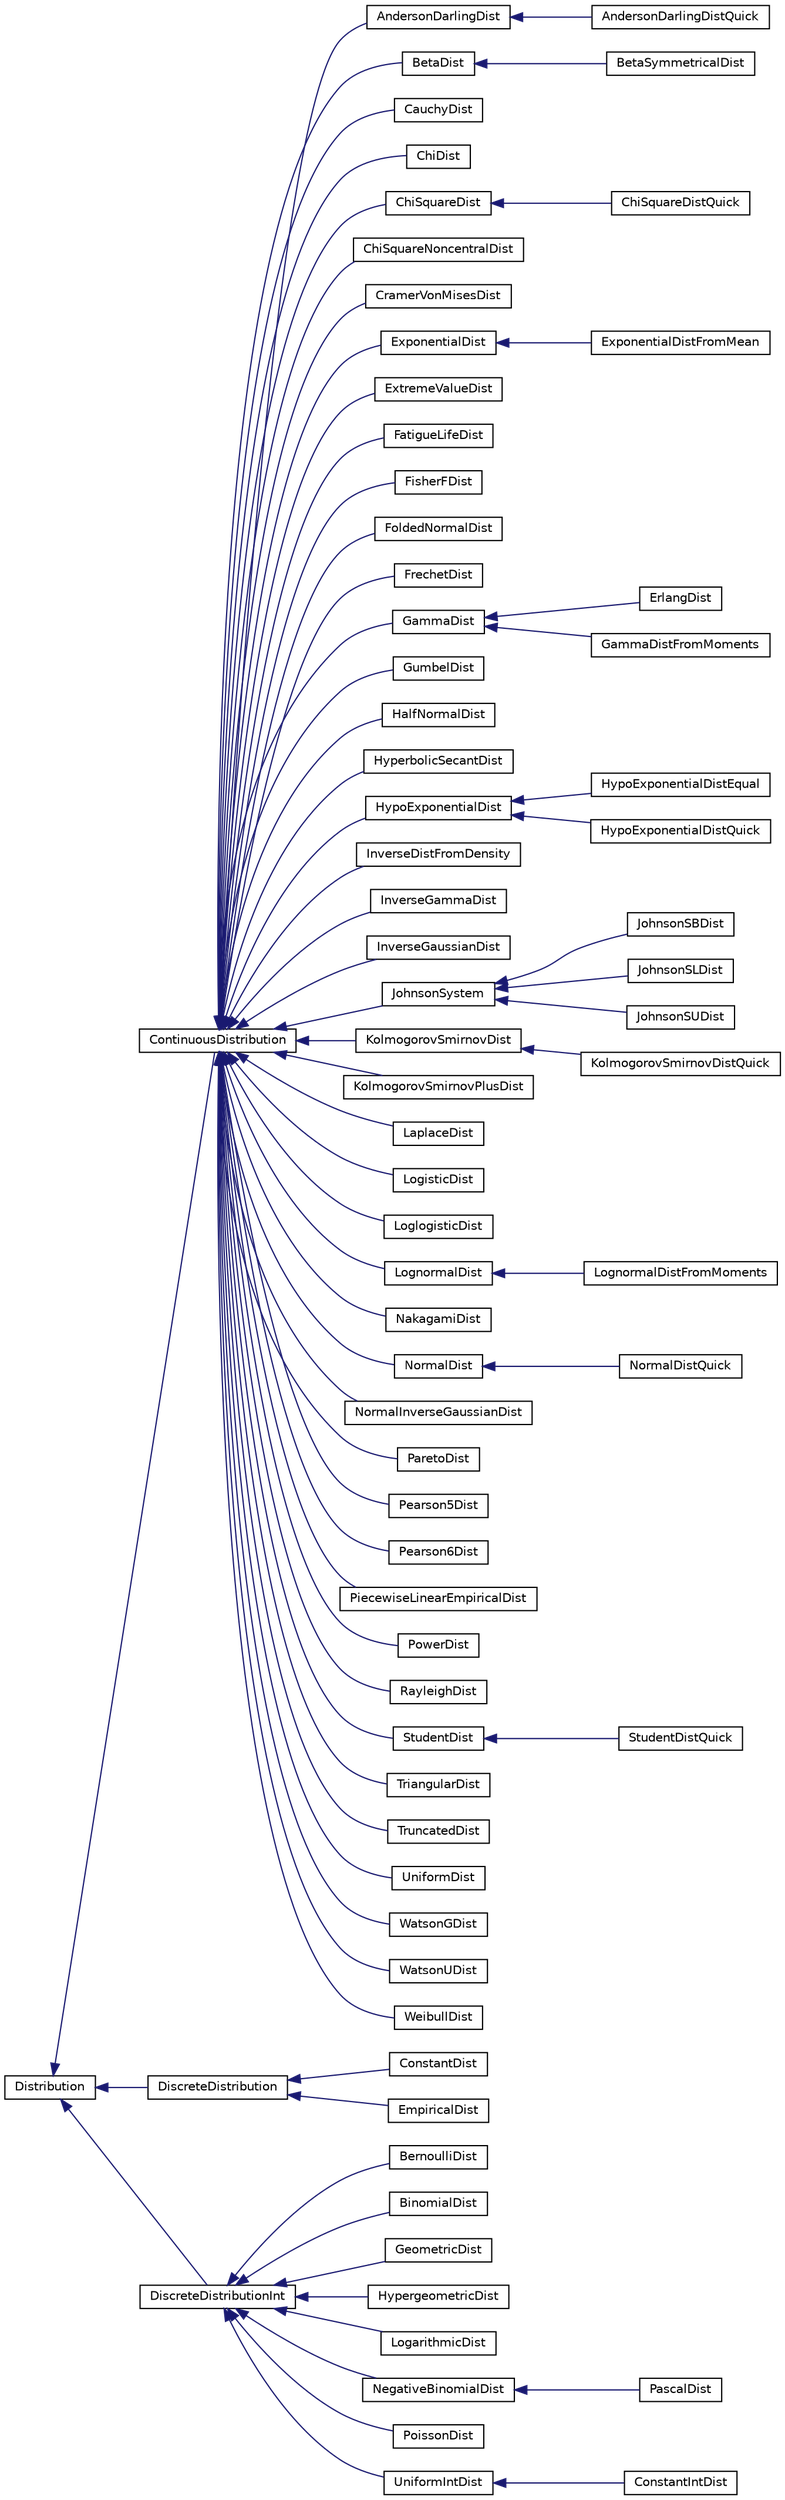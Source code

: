 digraph "Graphical Class Hierarchy"
{
 // INTERACTIVE_SVG=YES
  bgcolor="transparent";
  edge [fontname="Helvetica",fontsize="10",labelfontname="Helvetica",labelfontsize="10"];
  node [fontname="Helvetica",fontsize="10",shape=record];
  rankdir="LR";
  Node0 [label="Distribution",height=0.2,width=0.4,color="black",URL="$d6/dd2/interfaceumontreal_1_1ssj_1_1probdist_1_1Distribution.html",tooltip="This interface should be implemented by all classes supporting discrete and continuous distributions..."];
  Node0 -> Node1 [dir="back",color="midnightblue",fontsize="10",style="solid",fontname="Helvetica"];
  Node1 [label="ContinuousDistribution",height=0.2,width=0.4,color="black",URL="$d3/d71/classumontreal_1_1ssj_1_1probdist_1_1ContinuousDistribution.html",tooltip="Classes implementing continuous distributions should inherit from this base class. "];
  Node1 -> Node2 [dir="back",color="midnightblue",fontsize="10",style="solid",fontname="Helvetica"];
  Node2 [label="AndersonDarlingDist",height=0.2,width=0.4,color="black",URL="$d2/d19/classumontreal_1_1ssj_1_1probdist_1_1AndersonDarlingDist.html",tooltip="Extends the class ContinuousDistribution for the Anderson–Darling distribution (see ..."];
  Node2 -> Node3 [dir="back",color="midnightblue",fontsize="10",style="solid",fontname="Helvetica"];
  Node3 [label="AndersonDarlingDistQuick",height=0.2,width=0.4,color="black",URL="$d5/d6e/classumontreal_1_1ssj_1_1probdist_1_1AndersonDarlingDistQuick.html",tooltip="Extends the class AndersonDarlingDist for the Anderson–Darling distribution (see ..."];
  Node1 -> Node4 [dir="back",color="midnightblue",fontsize="10",style="solid",fontname="Helvetica"];
  Node4 [label="BetaDist",height=0.2,width=0.4,color="black",URL="$d4/d07/classumontreal_1_1ssj_1_1probdist_1_1BetaDist.html",tooltip="Extends the class ContinuousDistribution for the beta distribution   (page 210) with shape parameter..."];
  Node4 -> Node5 [dir="back",color="midnightblue",fontsize="10",style="solid",fontname="Helvetica"];
  Node5 [label="BetaSymmetricalDist",height=0.2,width=0.4,color="black",URL="$d4/d91/classumontreal_1_1ssj_1_1probdist_1_1BetaSymmetricalDist.html",tooltip="Specializes the class BetaDist to the case of a symmetrical beta distribution over the interval ..."];
  Node1 -> Node6 [dir="back",color="midnightblue",fontsize="10",style="solid",fontname="Helvetica"];
  Node6 [label="CauchyDist",height=0.2,width=0.4,color="black",URL="$d6/d94/classumontreal_1_1ssj_1_1probdist_1_1CauchyDist.html",tooltip="Extends the class ContinuousDistribution for the Cauchy distribution   (page 299) with location para..."];
  Node1 -> Node7 [dir="back",color="midnightblue",fontsize="10",style="solid",fontname="Helvetica"];
  Node7 [label="ChiDist",height=0.2,width=0.4,color="black",URL="$de/d70/classumontreal_1_1ssj_1_1probdist_1_1ChiDist.html",tooltip="Extends the class ContinuousDistribution for the chi distribution   (page 417) with shape parameter ..."];
  Node1 -> Node8 [dir="back",color="midnightblue",fontsize="10",style="solid",fontname="Helvetica"];
  Node8 [label="ChiSquareDist",height=0.2,width=0.4,color="black",URL="$df/d0c/classumontreal_1_1ssj_1_1probdist_1_1ChiSquareDist.html",tooltip="Extends the class ContinuousDistribution for the chi-square distribution with  degrees of freedom..."];
  Node8 -> Node9 [dir="back",color="midnightblue",fontsize="10",style="solid",fontname="Helvetica"];
  Node9 [label="ChiSquareDistQuick",height=0.2,width=0.4,color="black",URL="$d8/d33/classumontreal_1_1ssj_1_1probdist_1_1ChiSquareDistQuick.html",tooltip="Provides a variant of ChiSquareDist with faster but less accurate methods. "];
  Node1 -> Node10 [dir="back",color="midnightblue",fontsize="10",style="solid",fontname="Helvetica"];
  Node10 [label="ChiSquareNoncentralDist",height=0.2,width=0.4,color="black",URL="$d1/d13/classumontreal_1_1ssj_1_1probdist_1_1ChiSquareNoncentralDist.html",tooltip="Extends the class ContinuousDistribution for the noncentral chi-square distribution with  degrees of ..."];
  Node1 -> Node11 [dir="back",color="midnightblue",fontsize="10",style="solid",fontname="Helvetica"];
  Node11 [label="CramerVonMisesDist",height=0.2,width=0.4,color="black",URL="$df/d6c/classumontreal_1_1ssj_1_1probdist_1_1CramerVonMisesDist.html",tooltip="Extends the class ContinuousDistribution for the Cramér-von Mises distribution (see ..."];
  Node1 -> Node12 [dir="back",color="midnightblue",fontsize="10",style="solid",fontname="Helvetica"];
  Node12 [label="ExponentialDist",height=0.2,width=0.4,color="black",URL="$d6/d55/classumontreal_1_1ssj_1_1probdist_1_1ExponentialDist.html",tooltip="Extends the class ContinuousDistribution for the exponential distribution   (page 494) with mean  wh..."];
  Node12 -> Node13 [dir="back",color="midnightblue",fontsize="10",style="solid",fontname="Helvetica"];
  Node13 [label="ExponentialDistFromMean",height=0.2,width=0.4,color="black",URL="$d2/dee/classumontreal_1_1ssj_1_1probdist_1_1ExponentialDistFromMean.html",tooltip="Extends the ExponentialDist class with a constructor accepting as argument the mean  instead of the r..."];
  Node1 -> Node14 [dir="back",color="midnightblue",fontsize="10",style="solid",fontname="Helvetica"];
  Node14 [label="ExtremeValueDist",height=0.2,width=0.4,color="black",URL="$d2/dfd/classumontreal_1_1ssj_1_1probdist_1_1ExtremeValueDist.html",tooltip="This class has been replaced by GumbelDist . "];
  Node1 -> Node15 [dir="back",color="midnightblue",fontsize="10",style="solid",fontname="Helvetica"];
  Node15 [label="FatigueLifeDist",height=0.2,width=0.4,color="black",URL="$d9/d36/classumontreal_1_1ssj_1_1probdist_1_1FatigueLifeDist.html",tooltip="Extends the class ContinuousDistribution for the fatigue life distribution   with location parameter..."];
  Node1 -> Node16 [dir="back",color="midnightblue",fontsize="10",style="solid",fontname="Helvetica"];
  Node16 [label="FisherFDist",height=0.2,width=0.4,color="black",URL="$d2/dba/classumontreal_1_1ssj_1_1probdist_1_1FisherFDist.html",tooltip="Extends the class ContinuousDistribution for the Fisher F distribution with  and  degrees of freedom..."];
  Node1 -> Node17 [dir="back",color="midnightblue",fontsize="10",style="solid",fontname="Helvetica"];
  Node17 [label="FoldedNormalDist",height=0.2,width=0.4,color="black",URL="$d7/d62/classumontreal_1_1ssj_1_1probdist_1_1FoldedNormalDist.html",tooltip="Extends the class ContinuousDistribution for the folded normal distribution with parameters  and ..."];
  Node1 -> Node18 [dir="back",color="midnightblue",fontsize="10",style="solid",fontname="Helvetica"];
  Node18 [label="FrechetDist",height=0.2,width=0.4,color="black",URL="$d4/d41/classumontreal_1_1ssj_1_1probdist_1_1FrechetDist.html",tooltip="Extends the class ContinuousDistribution for the Fréchet distribution   (page 3), with location parameter , scale parameter , and shape parameter , where we use the notation . "];
  Node1 -> Node19 [dir="back",color="midnightblue",fontsize="10",style="solid",fontname="Helvetica"];
  Node19 [label="GammaDist",height=0.2,width=0.4,color="black",URL="$d7/dfd/classumontreal_1_1ssj_1_1probdist_1_1GammaDist.html",tooltip="Extends the class ContinuousDistribution for the gamma distribution   (page 337) with shape paramete..."];
  Node19 -> Node20 [dir="back",color="midnightblue",fontsize="10",style="solid",fontname="Helvetica"];
  Node20 [label="ErlangDist",height=0.2,width=0.4,color="black",URL="$dc/dec/classumontreal_1_1ssj_1_1probdist_1_1ErlangDist.html",tooltip="Extends the class GammaDist for the special case of the Erlang distribution with shape parameter  and..."];
  Node19 -> Node21 [dir="back",color="midnightblue",fontsize="10",style="solid",fontname="Helvetica"];
  Node21 [label="GammaDistFromMoments",height=0.2,width=0.4,color="black",URL="$d8/d4c/classumontreal_1_1ssj_1_1probdist_1_1GammaDistFromMoments.html",tooltip="Extends the GammaDist distribution with constructors accepting the mean  and variance  as arguments i..."];
  Node1 -> Node22 [dir="back",color="midnightblue",fontsize="10",style="solid",fontname="Helvetica"];
  Node22 [label="GumbelDist",height=0.2,width=0.4,color="black",URL="$d0/d3b/classumontreal_1_1ssj_1_1probdist_1_1GumbelDist.html",tooltip="Extends the class ContinuousDistribution for the Gumbel distribution   (page 2), with location param..."];
  Node1 -> Node23 [dir="back",color="midnightblue",fontsize="10",style="solid",fontname="Helvetica"];
  Node23 [label="HalfNormalDist",height=0.2,width=0.4,color="black",URL="$d2/d2c/classumontreal_1_1ssj_1_1probdist_1_1HalfNormalDist.html",tooltip="Extends the class ContinuousDistribution for the half-normal distribution with parameters  and ..."];
  Node1 -> Node24 [dir="back",color="midnightblue",fontsize="10",style="solid",fontname="Helvetica"];
  Node24 [label="HyperbolicSecantDist",height=0.2,width=0.4,color="black",URL="$de/d5b/classumontreal_1_1ssj_1_1probdist_1_1HyperbolicSecantDist.html",tooltip="Extends the class ContinuousDistribution for the hyperbolic secant distribution with location paramet..."];
  Node1 -> Node25 [dir="back",color="midnightblue",fontsize="10",style="solid",fontname="Helvetica"];
  Node25 [label="HypoExponentialDist",height=0.2,width=0.4,color="black",URL="$da/d03/classumontreal_1_1ssj_1_1probdist_1_1HypoExponentialDist.html",tooltip="This class implements the hypoexponential distribution, also called the generalized Erlang distributi..."];
  Node25 -> Node26 [dir="back",color="midnightblue",fontsize="10",style="solid",fontname="Helvetica"];
  Node26 [label="HypoExponentialDistEqual",height=0.2,width=0.4,color="black",URL="$db/dc1/classumontreal_1_1ssj_1_1probdist_1_1HypoExponentialDistEqual.html",tooltip="This class implements the hypoexponential distribution for the case of equidistant ..."];
  Node25 -> Node27 [dir="back",color="midnightblue",fontsize="10",style="solid",fontname="Helvetica"];
  Node27 [label="HypoExponentialDistQuick",height=0.2,width=0.4,color="black",URL="$d4/d48/classumontreal_1_1ssj_1_1probdist_1_1HypoExponentialDistQuick.html",tooltip="This class is a subclass of HypoExponentialDist and also implements the hypoexponential distribution..."];
  Node1 -> Node28 [dir="back",color="midnightblue",fontsize="10",style="solid",fontname="Helvetica"];
  Node28 [label="InverseDistFromDensity",height=0.2,width=0.4,color="black",URL="$d6/d41/classumontreal_1_1ssj_1_1probdist_1_1InverseDistFromDensity.html",tooltip="Implements a method for computing the inverse of an arbitrary continuous distribution function when o..."];
  Node1 -> Node29 [dir="back",color="midnightblue",fontsize="10",style="solid",fontname="Helvetica"];
  Node29 [label="InverseGammaDist",height=0.2,width=0.4,color="black",URL="$d7/d35/classumontreal_1_1ssj_1_1probdist_1_1InverseGammaDist.html",tooltip="Extends the class ContinuousDistribution for the inverse gamma distribution with shape parameter  and..."];
  Node1 -> Node30 [dir="back",color="midnightblue",fontsize="10",style="solid",fontname="Helvetica"];
  Node30 [label="InverseGaussianDist",height=0.2,width=0.4,color="black",URL="$db/d0b/classumontreal_1_1ssj_1_1probdist_1_1InverseGaussianDist.html",tooltip="Extends the class ContinuousDistribution for the inverse Gaussian distribution with location paramete..."];
  Node1 -> Node31 [dir="back",color="midnightblue",fontsize="10",style="solid",fontname="Helvetica"];
  Node31 [label="JohnsonSystem",height=0.2,width=0.4,color="black",URL="$d0/d84/classumontreal_1_1ssj_1_1probdist_1_1JohnsonSystem.html",tooltip="This class contains common parameters and methods for the Johnson system of distributions ..."];
  Node31 -> Node32 [dir="back",color="midnightblue",fontsize="10",style="solid",fontname="Helvetica"];
  Node32 [label="JohnsonSBDist",height=0.2,width=0.4,color="black",URL="$d5/d4a/classumontreal_1_1ssj_1_1probdist_1_1JohnsonSBDist.html",tooltip="Extends the class ContinuousDistribution for the Johnson  distribution , ,   with shape parameters  ..."];
  Node31 -> Node33 [dir="back",color="midnightblue",fontsize="10",style="solid",fontname="Helvetica"];
  Node33 [label="JohnsonSLDist",height=0.2,width=0.4,color="black",URL="$d1/dbf/classumontreal_1_1ssj_1_1probdist_1_1JohnsonSLDist.html",tooltip="Extends the class ContinuousDistribution for the Johnson  distribution (see ,  ). "];
  Node31 -> Node34 [dir="back",color="midnightblue",fontsize="10",style="solid",fontname="Helvetica"];
  Node34 [label="JohnsonSUDist",height=0.2,width=0.4,color="black",URL="$d5/d8f/classumontreal_1_1ssj_1_1probdist_1_1JohnsonSUDist.html",tooltip="Extends the class ContinuousDistribution for the Johnson  distribution (see   (page 316))..."];
  Node1 -> Node35 [dir="back",color="midnightblue",fontsize="10",style="solid",fontname="Helvetica"];
  Node35 [label="KolmogorovSmirnovDist",height=0.2,width=0.4,color="black",URL="$de/d46/classumontreal_1_1ssj_1_1probdist_1_1KolmogorovSmirnovDist.html",tooltip="Extends the class ContinuousDistribution for the Kolmogorov-Smirnov distribution with parameter   ..."];
  Node35 -> Node36 [dir="back",color="midnightblue",fontsize="10",style="solid",fontname="Helvetica"];
  Node36 [label="KolmogorovSmirnovDistQuick",height=0.2,width=0.4,color="black",URL="$dd/d6a/classumontreal_1_1ssj_1_1probdist_1_1KolmogorovSmirnovDistQuick.html",tooltip="Extends the class KolmogorovSmirnovDist for the Kolmogorov–Smirnov distribution. ..."];
  Node1 -> Node37 [dir="back",color="midnightblue",fontsize="10",style="solid",fontname="Helvetica"];
  Node37 [label="KolmogorovSmirnovPlusDist",height=0.2,width=0.4,color="black",URL="$d2/d49/classumontreal_1_1ssj_1_1probdist_1_1KolmogorovSmirnovPlusDist.html",tooltip="Extends the class ContinuousDistribution for the Kolmogorov–Smirnov+ distribution (see ..."];
  Node1 -> Node38 [dir="back",color="midnightblue",fontsize="10",style="solid",fontname="Helvetica"];
  Node38 [label="LaplaceDist",height=0.2,width=0.4,color="black",URL="$da/dc7/classumontreal_1_1ssj_1_1probdist_1_1LaplaceDist.html",tooltip="Extends the class ContinuousDistribution for the Laplace distribution (see, e.g.,   (page 165))..."];
  Node1 -> Node39 [dir="back",color="midnightblue",fontsize="10",style="solid",fontname="Helvetica"];
  Node39 [label="LogisticDist",height=0.2,width=0.4,color="black",URL="$db/d07/classumontreal_1_1ssj_1_1probdist_1_1LogisticDist.html",tooltip="Extends the class ContinuousDistribution for the logistic distribution (e.g.,   (page 115))..."];
  Node1 -> Node40 [dir="back",color="midnightblue",fontsize="10",style="solid",fontname="Helvetica"];
  Node40 [label="LoglogisticDist",height=0.2,width=0.4,color="black",URL="$d8/d9e/classumontreal_1_1ssj_1_1probdist_1_1LoglogisticDist.html",tooltip="Extends the class ContinuousDistribution for the Log-Logistic distribution with shape parameter  and ..."];
  Node1 -> Node41 [dir="back",color="midnightblue",fontsize="10",style="solid",fontname="Helvetica"];
  Node41 [label="LognormalDist",height=0.2,width=0.4,color="black",URL="$df/d2a/classumontreal_1_1ssj_1_1probdist_1_1LognormalDist.html",tooltip="Extends the class ContinuousDistribution for the lognormal distribution  . "];
  Node41 -> Node42 [dir="back",color="midnightblue",fontsize="10",style="solid",fontname="Helvetica"];
  Node42 [label="LognormalDistFromMoments",height=0.2,width=0.4,color="black",URL="$da/ddb/classumontreal_1_1ssj_1_1probdist_1_1LognormalDistFromMoments.html",tooltip="Extends the LognormalDist class with a constructor accepting the mean  and the variance  of the distr..."];
  Node1 -> Node43 [dir="back",color="midnightblue",fontsize="10",style="solid",fontname="Helvetica"];
  Node43 [label="NakagamiDist",height=0.2,width=0.4,color="black",URL="$d5/d04/classumontreal_1_1ssj_1_1probdist_1_1NakagamiDist.html",tooltip="Extends the class ContinuousDistribution for the Nakagami distribution with location parameter ..."];
  Node1 -> Node44 [dir="back",color="midnightblue",fontsize="10",style="solid",fontname="Helvetica"];
  Node44 [label="NormalDist",height=0.2,width=0.4,color="black",URL="$d9/d24/classumontreal_1_1ssj_1_1probdist_1_1NormalDist.html",tooltip="Extends the class ContinuousDistribution for the normal distribution (e.g.,   (page 80))..."];
  Node44 -> Node45 [dir="back",color="midnightblue",fontsize="10",style="solid",fontname="Helvetica"];
  Node45 [label="NormalDistQuick",height=0.2,width=0.4,color="black",URL="$d6/d76/classumontreal_1_1ssj_1_1probdist_1_1NormalDistQuick.html",tooltip="A variant of the class NormalDist (for the normal distribution with mean  and variance )..."];
  Node1 -> Node46 [dir="back",color="midnightblue",fontsize="10",style="solid",fontname="Helvetica"];
  Node46 [label="NormalInverseGaussianDist",height=0.2,width=0.4,color="black",URL="$d1/dcb/classumontreal_1_1ssj_1_1probdist_1_1NormalInverseGaussianDist.html",tooltip="Extends the class ContinuousDistribution for the normal inverse gaussian distribution with location p..."];
  Node1 -> Node47 [dir="back",color="midnightblue",fontsize="10",style="solid",fontname="Helvetica"];
  Node47 [label="ParetoDist",height=0.2,width=0.4,color="black",URL="$d0/d98/classumontreal_1_1ssj_1_1probdist_1_1ParetoDist.html",tooltip="Extends the class ContinuousDistribution for a distribution from the Pareto family, with shape parameter  and location parameter    (page 574). "];
  Node1 -> Node48 [dir="back",color="midnightblue",fontsize="10",style="solid",fontname="Helvetica"];
  Node48 [label="Pearson5Dist",height=0.2,width=0.4,color="black",URL="$d2/d34/classumontreal_1_1ssj_1_1probdist_1_1Pearson5Dist.html",tooltip="THIS CLASS HAS BEEN RENAMED InverseGammaDist . "];
  Node1 -> Node49 [dir="back",color="midnightblue",fontsize="10",style="solid",fontname="Helvetica"];
  Node49 [label="Pearson6Dist",height=0.2,width=0.4,color="black",URL="$d0/d0f/classumontreal_1_1ssj_1_1probdist_1_1Pearson6Dist.html",tooltip="Extends the class ContinuousDistribution for the Pearson type VI distribution with shape parameters  ..."];
  Node1 -> Node50 [dir="back",color="midnightblue",fontsize="10",style="solid",fontname="Helvetica"];
  Node50 [label="PiecewiseLinearEmpiricalDist",height=0.2,width=0.4,color="black",URL="$da/dc9/classumontreal_1_1ssj_1_1probdist_1_1PiecewiseLinearEmpiricalDist.html",tooltip="Extends the class ContinuousDistribution for a piecewise-linear approximation of the empirical distri..."];
  Node1 -> Node51 [dir="back",color="midnightblue",fontsize="10",style="solid",fontname="Helvetica"];
  Node51 [label="PowerDist",height=0.2,width=0.4,color="black",URL="$d5/d01/classumontreal_1_1ssj_1_1probdist_1_1PowerDist.html",tooltip="Extends the class ContinuousDistribution for the power distribution   (page 161) with shape paramete..."];
  Node1 -> Node52 [dir="back",color="midnightblue",fontsize="10",style="solid",fontname="Helvetica"];
  Node52 [label="RayleighDist",height=0.2,width=0.4,color="black",URL="$d0/d6b/classumontreal_1_1ssj_1_1probdist_1_1RayleighDist.html",tooltip="This class extends the class ContinuousDistribution for the Rayleigh distribution   with location pa..."];
  Node1 -> Node53 [dir="back",color="midnightblue",fontsize="10",style="solid",fontname="Helvetica"];
  Node53 [label="StudentDist",height=0.2,width=0.4,color="black",URL="$d7/d9f/classumontreal_1_1ssj_1_1probdist_1_1StudentDist.html",tooltip="Extends the class ContinuousDistribution for the Student -distribution   (page 362) with  degrees of..."];
  Node53 -> Node54 [dir="back",color="midnightblue",fontsize="10",style="solid",fontname="Helvetica"];
  Node54 [label="StudentDistQuick",height=0.2,width=0.4,color="black",URL="$d6/d1c/classumontreal_1_1ssj_1_1probdist_1_1StudentDistQuick.html",tooltip="Extends the class StudentDist for the Student -distribution. "];
  Node1 -> Node55 [dir="back",color="midnightblue",fontsize="10",style="solid",fontname="Helvetica"];
  Node55 [label="TriangularDist",height=0.2,width=0.4,color="black",URL="$d4/d92/classumontreal_1_1ssj_1_1probdist_1_1TriangularDist.html",tooltip="Extends the class ContinuousDistribution for the triangular distribution (see   (page 297) and   (p..."];
  Node1 -> Node56 [dir="back",color="midnightblue",fontsize="10",style="solid",fontname="Helvetica"];
  Node56 [label="TruncatedDist",height=0.2,width=0.4,color="black",URL="$d9/df4/classumontreal_1_1ssj_1_1probdist_1_1TruncatedDist.html",tooltip="This container class takes an arbitrary continuous distribution and truncates it to an interval ..."];
  Node1 -> Node57 [dir="back",color="midnightblue",fontsize="10",style="solid",fontname="Helvetica"];
  Node57 [label="UniformDist",height=0.2,width=0.4,color="black",URL="$da/de8/classumontreal_1_1ssj_1_1probdist_1_1UniformDist.html",tooltip="Extends the class ContinuousDistribution for the uniform distribution   (page 276) over the interval..."];
  Node1 -> Node58 [dir="back",color="midnightblue",fontsize="10",style="solid",fontname="Helvetica"];
  Node58 [label="WatsonGDist",height=0.2,width=0.4,color="black",URL="$de/de7/classumontreal_1_1ssj_1_1probdist_1_1WatsonGDist.html",tooltip="Extends the class ContinuousDistribution for the Watson  distribution (see ,  ). ..."];
  Node1 -> Node59 [dir="back",color="midnightblue",fontsize="10",style="solid",fontname="Helvetica"];
  Node59 [label="WatsonUDist",height=0.2,width=0.4,color="black",URL="$da/d81/classumontreal_1_1ssj_1_1probdist_1_1WatsonUDist.html",tooltip="Extends the class ContinuousDistribution for the Watson U distribution (see , ,  ). "];
  Node1 -> Node60 [dir="back",color="midnightblue",fontsize="10",style="solid",fontname="Helvetica"];
  Node60 [label="WeibullDist",height=0.2,width=0.4,color="black",URL="$d1/db1/classumontreal_1_1ssj_1_1probdist_1_1WeibullDist.html",tooltip="This class extends the class ContinuousDistribution for the Weibull distribution   (page 628) with s..."];
  Node0 -> Node61 [dir="back",color="midnightblue",fontsize="10",style="solid",fontname="Helvetica"];
  Node61 [label="DiscreteDistribution",height=0.2,width=0.4,color="black",URL="$d5/dda/classumontreal_1_1ssj_1_1probdist_1_1DiscreteDistribution.html",tooltip="This class implements discrete distributions over a finite set of real numbers (also over integers as..."];
  Node61 -> Node62 [dir="back",color="midnightblue",fontsize="10",style="solid",fontname="Helvetica"];
  Node62 [label="ConstantDist",height=0.2,width=0.4,color="black",URL="$de/d74/classumontreal_1_1ssj_1_1probdist_1_1ConstantDist.html",tooltip="Represents a constant discrete distribution taking a single real value with probability 1..."];
  Node61 -> Node63 [dir="back",color="midnightblue",fontsize="10",style="solid",fontname="Helvetica"];
  Node63 [label="EmpiricalDist",height=0.2,width=0.4,color="black",URL="$d9/dec/classumontreal_1_1ssj_1_1probdist_1_1EmpiricalDist.html",tooltip="Extends DiscreteDistribution to an empirical distribution function, based on the observations  (sorte..."];
  Node0 -> Node64 [dir="back",color="midnightblue",fontsize="10",style="solid",fontname="Helvetica"];
  Node64 [label="DiscreteDistributionInt",height=0.2,width=0.4,color="black",URL="$dd/d33/classumontreal_1_1ssj_1_1probdist_1_1DiscreteDistributionInt.html",tooltip="Classes implementing discrete distributions over the integers should inherit from this class..."];
  Node64 -> Node65 [dir="back",color="midnightblue",fontsize="10",style="solid",fontname="Helvetica"];
  Node65 [label="BernoulliDist",height=0.2,width=0.4,color="black",URL="$d2/d16/classumontreal_1_1ssj_1_1probdist_1_1BernoulliDist.html",tooltip="Extends the class DiscreteDistributionInt for the Bernoulli distribution   with parameter ..."];
  Node64 -> Node66 [dir="back",color="midnightblue",fontsize="10",style="solid",fontname="Helvetica"];
  Node66 [label="BinomialDist",height=0.2,width=0.4,color="black",URL="$d5/d29/classumontreal_1_1ssj_1_1probdist_1_1BinomialDist.html",tooltip="Extends the class DiscreteDistributionInt for the binomial distribution   (page 321) with parameters..."];
  Node64 -> Node67 [dir="back",color="midnightblue",fontsize="10",style="solid",fontname="Helvetica"];
  Node67 [label="GeometricDist",height=0.2,width=0.4,color="black",URL="$df/d7d/classumontreal_1_1ssj_1_1probdist_1_1GeometricDist.html",tooltip="Extends the class DiscreteDistributionInt for the geometric distribution   (page 322) with parameter..."];
  Node64 -> Node68 [dir="back",color="midnightblue",fontsize="10",style="solid",fontname="Helvetica"];
  Node68 [label="HypergeometricDist",height=0.2,width=0.4,color="black",URL="$de/dae/classumontreal_1_1ssj_1_1probdist_1_1HypergeometricDist.html",tooltip="Extends the class DiscreteDistributionInt for the hypergeometric distribution   (page 101) with  ele..."];
  Node64 -> Node69 [dir="back",color="midnightblue",fontsize="10",style="solid",fontname="Helvetica"];
  Node69 [label="LogarithmicDist",height=0.2,width=0.4,color="black",URL="$db/d97/classumontreal_1_1ssj_1_1probdist_1_1LogarithmicDist.html",tooltip="Extends the class DiscreteDistributionInt for the logarithmic distribution. "];
  Node64 -> Node70 [dir="back",color="midnightblue",fontsize="10",style="solid",fontname="Helvetica"];
  Node70 [label="NegativeBinomialDist",height=0.2,width=0.4,color="black",URL="$d9/ddb/classumontreal_1_1ssj_1_1probdist_1_1NegativeBinomialDist.html",tooltip="Extends the class DiscreteDistributionInt for the negative binomial distribution   (page 324) with r..."];
  Node70 -> Node71 [dir="back",color="midnightblue",fontsize="10",style="solid",fontname="Helvetica"];
  Node71 [label="PascalDist",height=0.2,width=0.4,color="black",URL="$d2/d71/classumontreal_1_1ssj_1_1probdist_1_1PascalDist.html",tooltip="The Pascal distribution is a special case of the negative binomial distribution   (page 324) with pa..."];
  Node64 -> Node72 [dir="back",color="midnightblue",fontsize="10",style="solid",fontname="Helvetica"];
  Node72 [label="PoissonDist",height=0.2,width=0.4,color="black",URL="$d3/d03/classumontreal_1_1ssj_1_1probdist_1_1PoissonDist.html",tooltip="Extends the class DiscreteDistributionInt for the Poisson distribution   (page 325) with mean ..."];
  Node64 -> Node73 [dir="back",color="midnightblue",fontsize="10",style="solid",fontname="Helvetica"];
  Node73 [label="UniformIntDist",height=0.2,width=0.4,color="black",URL="$d2/db5/classumontreal_1_1ssj_1_1probdist_1_1UniformIntDist.html",tooltip="Extends the class DiscreteDistributionInt for the discrete uniform distribution over the range ..."];
  Node73 -> Node74 [dir="back",color="midnightblue",fontsize="10",style="solid",fontname="Helvetica"];
  Node74 [label="ConstantIntDist",height=0.2,width=0.4,color="black",URL="$dc/d88/classumontreal_1_1ssj_1_1probdist_1_1ConstantIntDist.html",tooltip="Represents a constant discrete distribution taking a single integer value with probability 1..."];
}
